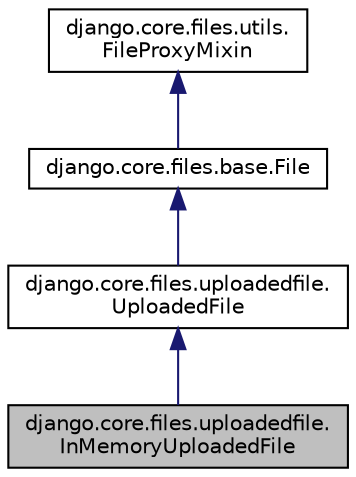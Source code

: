 digraph "django.core.files.uploadedfile.InMemoryUploadedFile"
{
 // LATEX_PDF_SIZE
  edge [fontname="Helvetica",fontsize="10",labelfontname="Helvetica",labelfontsize="10"];
  node [fontname="Helvetica",fontsize="10",shape=record];
  Node1 [label="django.core.files.uploadedfile.\lInMemoryUploadedFile",height=0.2,width=0.4,color="black", fillcolor="grey75", style="filled", fontcolor="black",tooltip=" "];
  Node2 -> Node1 [dir="back",color="midnightblue",fontsize="10",style="solid"];
  Node2 [label="django.core.files.uploadedfile.\lUploadedFile",height=0.2,width=0.4,color="black", fillcolor="white", style="filled",URL="$classdjango_1_1core_1_1files_1_1uploadedfile_1_1_uploaded_file.html",tooltip=" "];
  Node3 -> Node2 [dir="back",color="midnightblue",fontsize="10",style="solid"];
  Node3 [label="django.core.files.base.File",height=0.2,width=0.4,color="black", fillcolor="white", style="filled",URL="$classdjango_1_1core_1_1files_1_1base_1_1_file.html",tooltip=" "];
  Node4 -> Node3 [dir="back",color="midnightblue",fontsize="10",style="solid"];
  Node4 [label="django.core.files.utils.\lFileProxyMixin",height=0.2,width=0.4,color="black", fillcolor="white", style="filled",URL="$classdjango_1_1core_1_1files_1_1utils_1_1_file_proxy_mixin.html",tooltip=" "];
}
